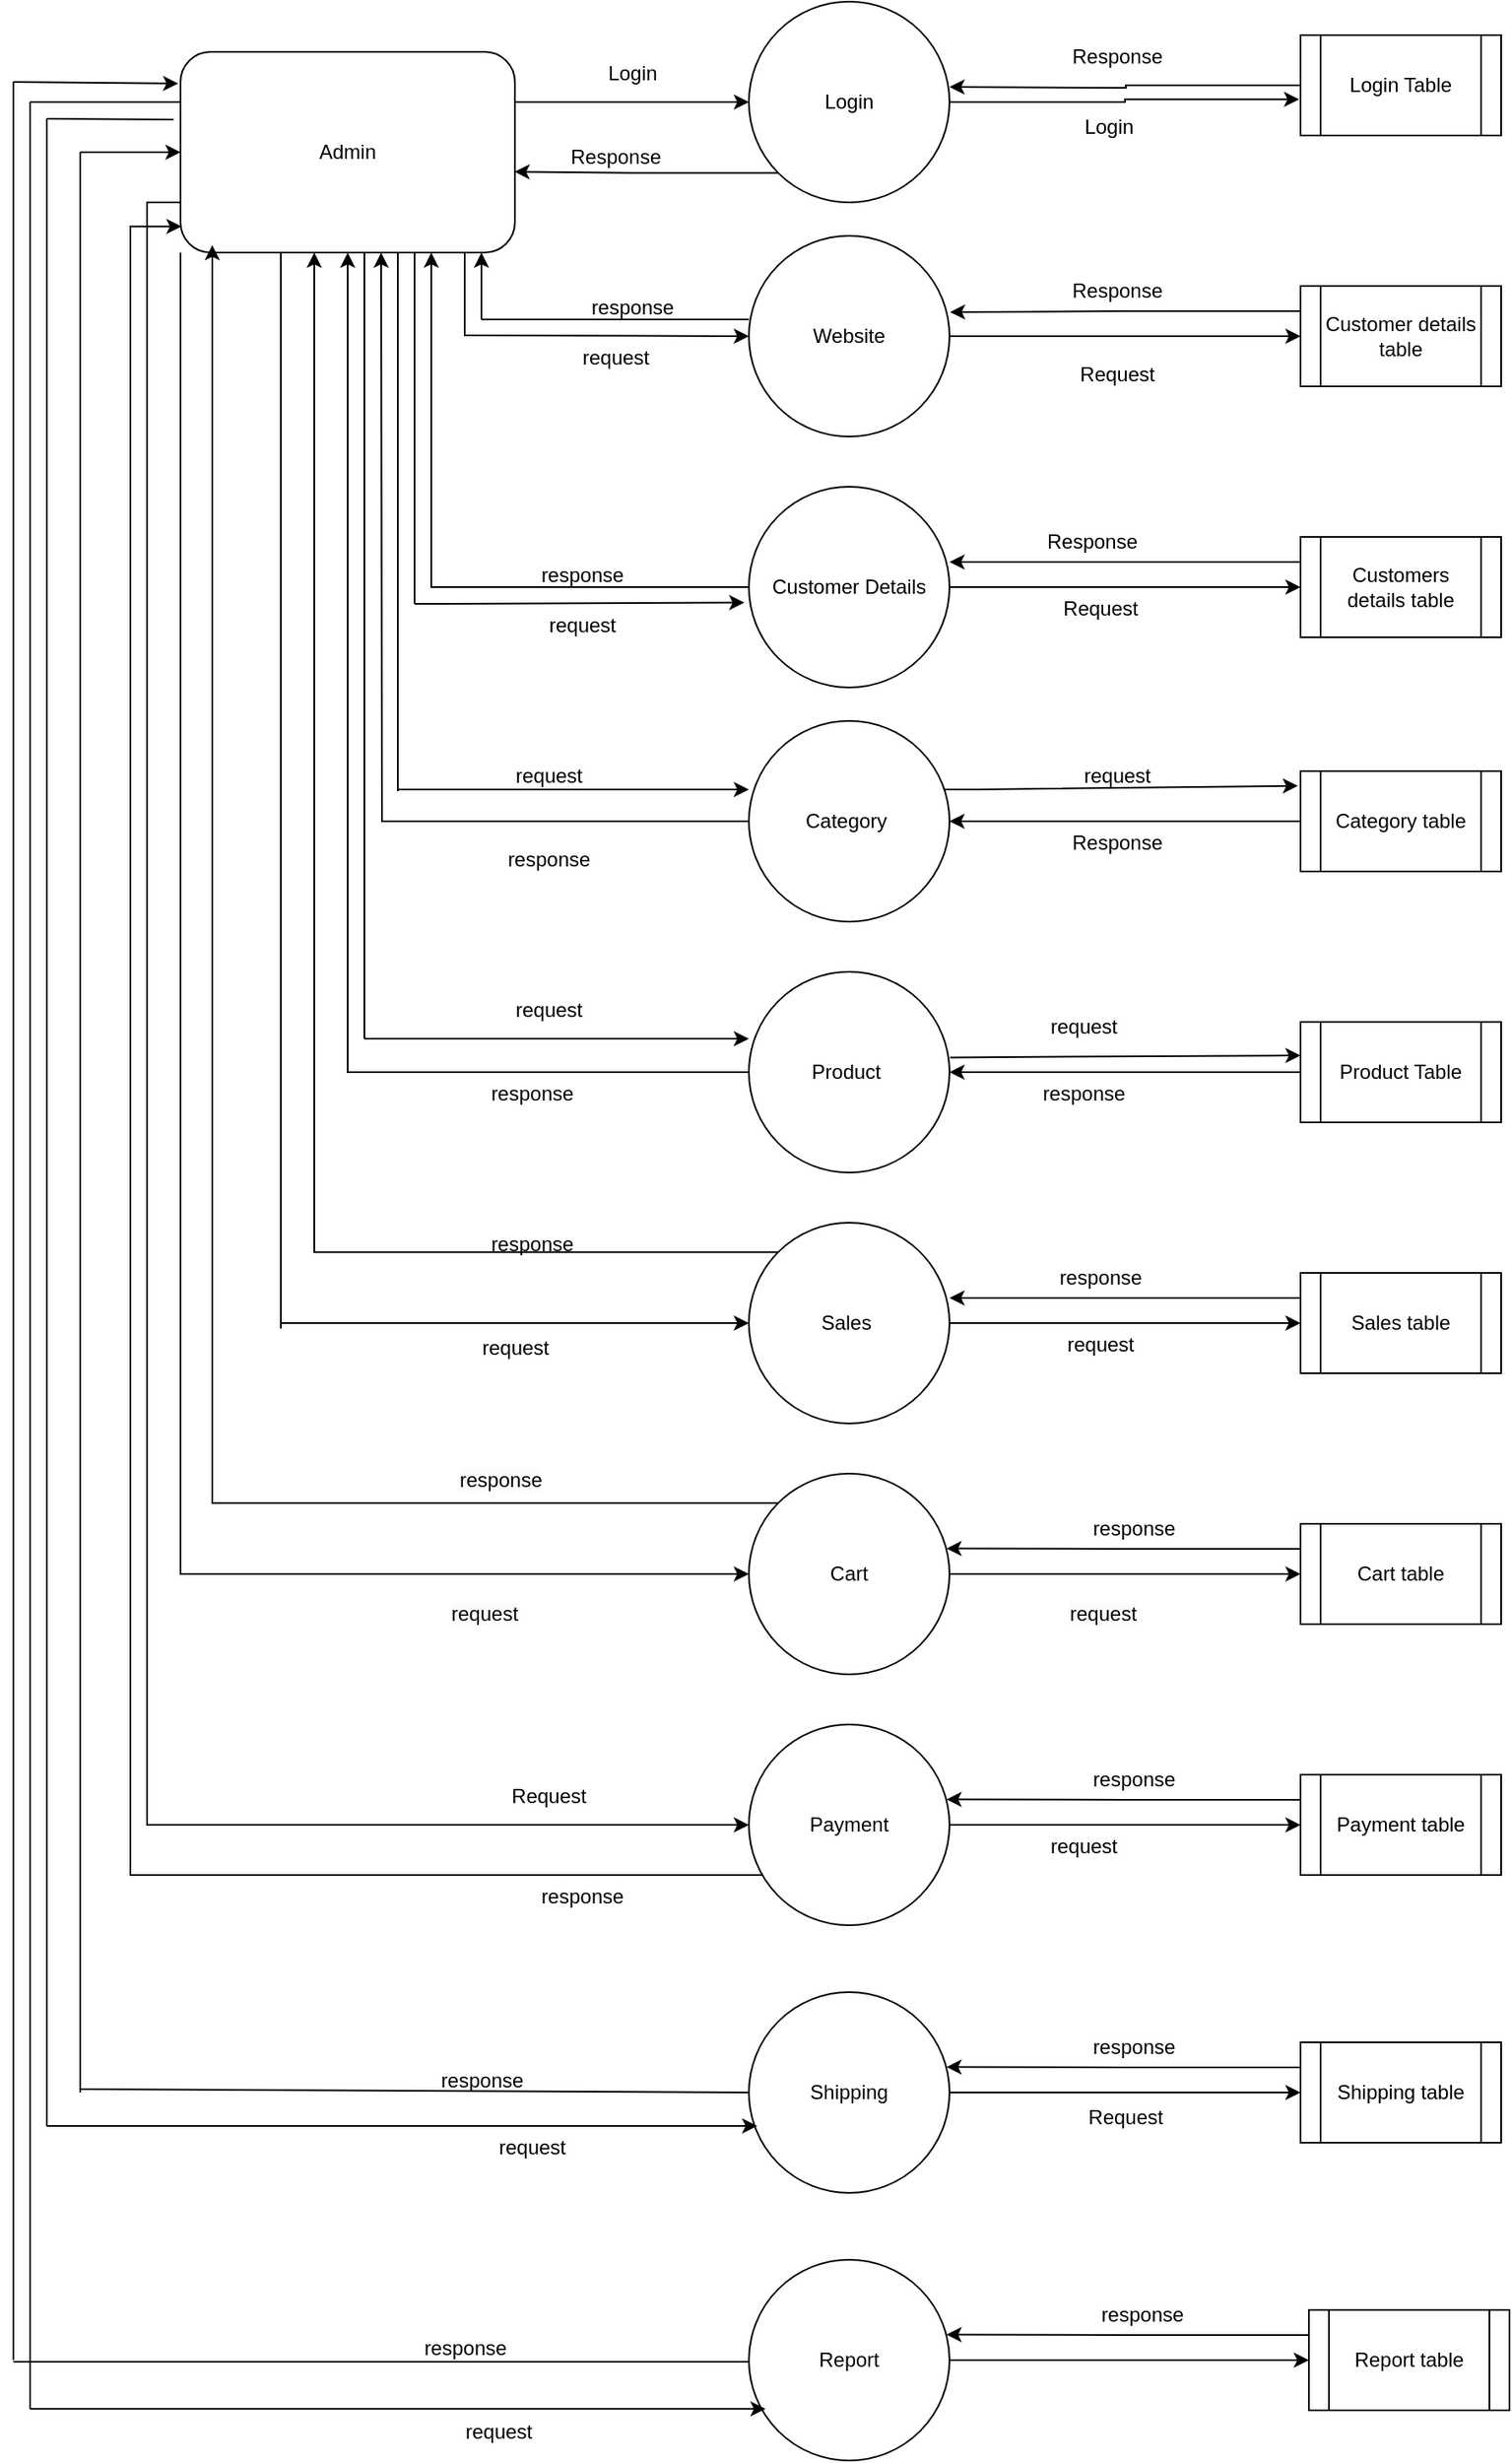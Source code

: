 <mxfile version="21.7.1" type="google" pages="2">
  <diagram id="INGwAgPv7LviMPxEoCJy" name="Flipkart System 1.1">
    <mxGraphModel grid="1" page="1" gridSize="10" guides="1" tooltips="1" connect="1" arrows="1" fold="1" pageScale="1" pageWidth="827" pageHeight="1169" math="0" shadow="0">
      <root>
        <mxCell id="0" />
        <mxCell id="1" parent="0" />
        <mxCell id="_2FxSugfIFVMx0r0vMqZ-1" style="edgeStyle=orthogonalEdgeStyle;rounded=0;orthogonalLoop=1;jettySize=auto;html=1;exitX=0;exitY=1;exitDx=0;exitDy=0;entryX=0;entryY=0.5;entryDx=0;entryDy=0;" edge="1" parent="1" source="_2FxSugfIFVMx0r0vMqZ-2" target="_2FxSugfIFVMx0r0vMqZ-47">
          <mxGeometry relative="1" as="geometry" />
        </mxCell>
        <mxCell id="KHdnFkiGKCLkn3jwSrfA-19" style="edgeStyle=orthogonalEdgeStyle;rounded=0;orthogonalLoop=1;jettySize=auto;html=1;exitX=0;exitY=0.75;exitDx=0;exitDy=0;entryX=0;entryY=0.5;entryDx=0;entryDy=0;" edge="1" parent="1" source="_2FxSugfIFVMx0r0vMqZ-2" target="KHdnFkiGKCLkn3jwSrfA-4">
          <mxGeometry relative="1" as="geometry" />
        </mxCell>
        <mxCell id="_2FxSugfIFVMx0r0vMqZ-2" value="Admin" style="rounded=1;whiteSpace=wrap;html=1;" vertex="1" parent="1">
          <mxGeometry y="80" width="200" height="120" as="geometry" />
        </mxCell>
        <mxCell id="_2FxSugfIFVMx0r0vMqZ-3" style="edgeStyle=orthogonalEdgeStyle;rounded=0;orthogonalLoop=1;jettySize=auto;html=1;entryX=-0.007;entryY=0.64;entryDx=0;entryDy=0;entryPerimeter=0;" edge="1" parent="1" source="_2FxSugfIFVMx0r0vMqZ-4" target="_2FxSugfIFVMx0r0vMqZ-19">
          <mxGeometry relative="1" as="geometry" />
        </mxCell>
        <mxCell id="M1q0kJ5KHMbm2HnC8trK-1" style="edgeStyle=orthogonalEdgeStyle;rounded=0;orthogonalLoop=1;jettySize=auto;html=1;exitX=0;exitY=1;exitDx=0;exitDy=0;entryX=0.999;entryY=0.597;entryDx=0;entryDy=0;entryPerimeter=0;" edge="1" parent="1" source="_2FxSugfIFVMx0r0vMqZ-4" target="_2FxSugfIFVMx0r0vMqZ-2">
          <mxGeometry relative="1" as="geometry" />
        </mxCell>
        <mxCell id="_2FxSugfIFVMx0r0vMqZ-4" value="Login" style="ellipse;whiteSpace=wrap;html=1;aspect=fixed;" vertex="1" parent="1">
          <mxGeometry x="340" y="50" width="120" height="120" as="geometry" />
        </mxCell>
        <mxCell id="_2FxSugfIFVMx0r0vMqZ-5" style="edgeStyle=orthogonalEdgeStyle;rounded=0;orthogonalLoop=1;jettySize=auto;html=1;entryX=0;entryY=0.5;entryDx=0;entryDy=0;" edge="1" parent="1" source="_2FxSugfIFVMx0r0vMqZ-6" target="_2FxSugfIFVMx0r0vMqZ-21">
          <mxGeometry relative="1" as="geometry" />
        </mxCell>
        <mxCell id="_2FxSugfIFVMx0r0vMqZ-6" value="Website" style="ellipse;whiteSpace=wrap;html=1;aspect=fixed;" vertex="1" parent="1">
          <mxGeometry x="340" y="190" width="120" height="120" as="geometry" />
        </mxCell>
        <mxCell id="_2FxSugfIFVMx0r0vMqZ-7" style="edgeStyle=orthogonalEdgeStyle;rounded=0;orthogonalLoop=1;jettySize=auto;html=1;entryX=0.75;entryY=1;entryDx=0;entryDy=0;" edge="1" parent="1" source="_2FxSugfIFVMx0r0vMqZ-9" target="_2FxSugfIFVMx0r0vMqZ-2">
          <mxGeometry relative="1" as="geometry" />
        </mxCell>
        <mxCell id="_2FxSugfIFVMx0r0vMqZ-8" style="edgeStyle=orthogonalEdgeStyle;rounded=0;orthogonalLoop=1;jettySize=auto;html=1;entryX=0;entryY=0.5;entryDx=0;entryDy=0;" edge="1" parent="1" source="_2FxSugfIFVMx0r0vMqZ-9" target="_2FxSugfIFVMx0r0vMqZ-23">
          <mxGeometry relative="1" as="geometry" />
        </mxCell>
        <mxCell id="_2FxSugfIFVMx0r0vMqZ-9" value="Customer Details" style="ellipse;whiteSpace=wrap;html=1;aspect=fixed;" vertex="1" parent="1">
          <mxGeometry x="340" y="340" width="120" height="120" as="geometry" />
        </mxCell>
        <mxCell id="_2FxSugfIFVMx0r0vMqZ-10" style="edgeStyle=orthogonalEdgeStyle;rounded=0;orthogonalLoop=1;jettySize=auto;html=1;" edge="1" parent="1" source="_2FxSugfIFVMx0r0vMqZ-11">
          <mxGeometry relative="1" as="geometry">
            <mxPoint x="120" y="200" as="targetPoint" />
          </mxGeometry>
        </mxCell>
        <mxCell id="_2FxSugfIFVMx0r0vMqZ-11" value="Category&amp;nbsp;" style="ellipse;whiteSpace=wrap;html=1;aspect=fixed;" vertex="1" parent="1">
          <mxGeometry x="340" y="480" width="120" height="120" as="geometry" />
        </mxCell>
        <mxCell id="_2FxSugfIFVMx0r0vMqZ-12" style="edgeStyle=orthogonalEdgeStyle;rounded=0;orthogonalLoop=1;jettySize=auto;html=1;entryX=0.5;entryY=1;entryDx=0;entryDy=0;" edge="1" parent="1" source="_2FxSugfIFVMx0r0vMqZ-13" target="_2FxSugfIFVMx0r0vMqZ-2">
          <mxGeometry relative="1" as="geometry" />
        </mxCell>
        <mxCell id="_2FxSugfIFVMx0r0vMqZ-13" value="Product&amp;nbsp;" style="ellipse;whiteSpace=wrap;html=1;aspect=fixed;" vertex="1" parent="1">
          <mxGeometry x="340" y="630" width="120" height="120" as="geometry" />
        </mxCell>
        <mxCell id="_2FxSugfIFVMx0r0vMqZ-14" style="edgeStyle=orthogonalEdgeStyle;rounded=0;orthogonalLoop=1;jettySize=auto;html=1;entryX=0;entryY=0.5;entryDx=0;entryDy=0;" edge="1" parent="1" source="_2FxSugfIFVMx0r0vMqZ-16" target="_2FxSugfIFVMx0r0vMqZ-28">
          <mxGeometry relative="1" as="geometry" />
        </mxCell>
        <mxCell id="_2FxSugfIFVMx0r0vMqZ-15" style="edgeStyle=orthogonalEdgeStyle;rounded=0;orthogonalLoop=1;jettySize=auto;html=1;exitX=0;exitY=0;exitDx=0;exitDy=0;entryX=0.4;entryY=1;entryDx=0;entryDy=0;entryPerimeter=0;" edge="1" parent="1" source="_2FxSugfIFVMx0r0vMqZ-16" target="_2FxSugfIFVMx0r0vMqZ-2">
          <mxGeometry relative="1" as="geometry">
            <Array as="points">
              <mxPoint x="80" y="798" />
            </Array>
          </mxGeometry>
        </mxCell>
        <mxCell id="_2FxSugfIFVMx0r0vMqZ-16" value="Sales&amp;nbsp;" style="ellipse;whiteSpace=wrap;html=1;aspect=fixed;" vertex="1" parent="1">
          <mxGeometry x="340" y="780" width="120" height="120" as="geometry" />
        </mxCell>
        <mxCell id="_2FxSugfIFVMx0r0vMqZ-17" value="" style="endArrow=classic;html=1;rounded=0;entryX=0;entryY=0.5;entryDx=0;entryDy=0;" edge="1" parent="1" target="_2FxSugfIFVMx0r0vMqZ-4">
          <mxGeometry width="50" height="50" relative="1" as="geometry">
            <mxPoint x="200" y="110" as="sourcePoint" />
            <mxPoint x="250" y="60" as="targetPoint" />
          </mxGeometry>
        </mxCell>
        <mxCell id="_2FxSugfIFVMx0r0vMqZ-18" style="edgeStyle=orthogonalEdgeStyle;rounded=0;orthogonalLoop=1;jettySize=auto;html=1;" edge="1" parent="1" source="_2FxSugfIFVMx0r0vMqZ-19">
          <mxGeometry relative="1" as="geometry">
            <mxPoint x="460" y="101" as="targetPoint" />
          </mxGeometry>
        </mxCell>
        <mxCell id="_2FxSugfIFVMx0r0vMqZ-19" value="Login Table" style="shape=process;whiteSpace=wrap;html=1;backgroundOutline=1;" vertex="1" parent="1">
          <mxGeometry x="670" y="70" width="120" height="60" as="geometry" />
        </mxCell>
        <mxCell id="_2FxSugfIFVMx0r0vMqZ-20" style="edgeStyle=orthogonalEdgeStyle;rounded=0;orthogonalLoop=1;jettySize=auto;html=1;exitX=0;exitY=0.25;exitDx=0;exitDy=0;entryX=1.003;entryY=0.38;entryDx=0;entryDy=0;entryPerimeter=0;" edge="1" parent="1" source="_2FxSugfIFVMx0r0vMqZ-21" target="_2FxSugfIFVMx0r0vMqZ-6">
          <mxGeometry relative="1" as="geometry" />
        </mxCell>
        <mxCell id="_2FxSugfIFVMx0r0vMqZ-21" value="Customer details table" style="shape=process;whiteSpace=wrap;html=1;backgroundOutline=1;" vertex="1" parent="1">
          <mxGeometry x="670" y="220" width="120" height="60" as="geometry" />
        </mxCell>
        <mxCell id="_2FxSugfIFVMx0r0vMqZ-22" style="edgeStyle=orthogonalEdgeStyle;rounded=0;orthogonalLoop=1;jettySize=auto;html=1;exitX=0;exitY=0.25;exitDx=0;exitDy=0;entryX=1;entryY=0.375;entryDx=0;entryDy=0;entryPerimeter=0;" edge="1" parent="1" source="_2FxSugfIFVMx0r0vMqZ-23" target="_2FxSugfIFVMx0r0vMqZ-9">
          <mxGeometry relative="1" as="geometry" />
        </mxCell>
        <mxCell id="_2FxSugfIFVMx0r0vMqZ-23" value="Customers details table" style="shape=process;whiteSpace=wrap;html=1;backgroundOutline=1;" vertex="1" parent="1">
          <mxGeometry x="670" y="370" width="120" height="60" as="geometry" />
        </mxCell>
        <mxCell id="_2FxSugfIFVMx0r0vMqZ-24" style="edgeStyle=orthogonalEdgeStyle;rounded=0;orthogonalLoop=1;jettySize=auto;html=1;" edge="1" parent="1" source="_2FxSugfIFVMx0r0vMqZ-25" target="_2FxSugfIFVMx0r0vMqZ-11">
          <mxGeometry relative="1" as="geometry" />
        </mxCell>
        <mxCell id="_2FxSugfIFVMx0r0vMqZ-25" value="Category table" style="shape=process;whiteSpace=wrap;html=1;backgroundOutline=1;" vertex="1" parent="1">
          <mxGeometry x="670" y="510" width="120" height="60" as="geometry" />
        </mxCell>
        <mxCell id="_2FxSugfIFVMx0r0vMqZ-26" style="edgeStyle=orthogonalEdgeStyle;rounded=0;orthogonalLoop=1;jettySize=auto;html=1;entryX=1;entryY=0.5;entryDx=0;entryDy=0;" edge="1" parent="1" source="_2FxSugfIFVMx0r0vMqZ-27" target="_2FxSugfIFVMx0r0vMqZ-13">
          <mxGeometry relative="1" as="geometry" />
        </mxCell>
        <mxCell id="_2FxSugfIFVMx0r0vMqZ-27" value="Product Table" style="shape=process;whiteSpace=wrap;html=1;backgroundOutline=1;" vertex="1" parent="1">
          <mxGeometry x="670" y="660" width="120" height="60" as="geometry" />
        </mxCell>
        <mxCell id="_2FxSugfIFVMx0r0vMqZ-28" value="Sales table" style="shape=process;whiteSpace=wrap;html=1;backgroundOutline=1;" vertex="1" parent="1">
          <mxGeometry x="670" y="810" width="120" height="60" as="geometry" />
        </mxCell>
        <mxCell id="_2FxSugfIFVMx0r0vMqZ-29" value="Login" style="text;html=1;align=center;verticalAlign=middle;resizable=0;points=[];autosize=1;strokeColor=none;fillColor=none;" vertex="1" parent="1">
          <mxGeometry x="530" y="110" width="50" height="30" as="geometry" />
        </mxCell>
        <mxCell id="_2FxSugfIFVMx0r0vMqZ-30" value="Response" style="text;html=1;align=center;verticalAlign=middle;resizable=0;points=[];autosize=1;strokeColor=none;fillColor=none;" vertex="1" parent="1">
          <mxGeometry x="520" y="68" width="80" height="30" as="geometry" />
        </mxCell>
        <mxCell id="_2FxSugfIFVMx0r0vMqZ-31" value="Login" style="text;html=1;align=center;verticalAlign=middle;resizable=0;points=[];autosize=1;strokeColor=none;fillColor=none;" vertex="1" parent="1">
          <mxGeometry x="245" y="78" width="50" height="30" as="geometry" />
        </mxCell>
        <mxCell id="_2FxSugfIFVMx0r0vMqZ-32" value="" style="endArrow=none;html=1;rounded=0;" edge="1" parent="1">
          <mxGeometry width="50" height="50" relative="1" as="geometry">
            <mxPoint x="340" y="240" as="sourcePoint" />
            <mxPoint x="180" y="240" as="targetPoint" />
          </mxGeometry>
        </mxCell>
        <mxCell id="_2FxSugfIFVMx0r0vMqZ-33" value="" style="endArrow=classic;html=1;rounded=0;" edge="1" parent="1">
          <mxGeometry width="50" height="50" relative="1" as="geometry">
            <mxPoint x="180" y="240" as="sourcePoint" />
            <mxPoint x="180" y="200" as="targetPoint" />
          </mxGeometry>
        </mxCell>
        <mxCell id="_2FxSugfIFVMx0r0vMqZ-34" value="" style="endArrow=none;html=1;rounded=0;" edge="1" parent="1">
          <mxGeometry width="50" height="50" relative="1" as="geometry">
            <mxPoint x="170" y="250" as="sourcePoint" />
            <mxPoint x="170" y="200" as="targetPoint" />
          </mxGeometry>
        </mxCell>
        <mxCell id="_2FxSugfIFVMx0r0vMqZ-35" value="" style="endArrow=classic;html=1;rounded=0;entryX=0;entryY=0.5;entryDx=0;entryDy=0;" edge="1" parent="1" target="_2FxSugfIFVMx0r0vMqZ-6">
          <mxGeometry width="50" height="50" relative="1" as="geometry">
            <mxPoint x="170" y="249.5" as="sourcePoint" />
            <mxPoint x="320" y="249.5" as="targetPoint" />
          </mxGeometry>
        </mxCell>
        <mxCell id="_2FxSugfIFVMx0r0vMqZ-36" value="" style="endArrow=none;html=1;rounded=0;" edge="1" parent="1">
          <mxGeometry width="50" height="50" relative="1" as="geometry">
            <mxPoint x="140" y="410" as="sourcePoint" />
            <mxPoint x="140" y="200" as="targetPoint" />
          </mxGeometry>
        </mxCell>
        <mxCell id="_2FxSugfIFVMx0r0vMqZ-37" value="" style="endArrow=classic;html=1;rounded=0;entryX=-0.023;entryY=0.577;entryDx=0;entryDy=0;entryPerimeter=0;" edge="1" parent="1" target="_2FxSugfIFVMx0r0vMqZ-9">
          <mxGeometry width="50" height="50" relative="1" as="geometry">
            <mxPoint x="140" y="410" as="sourcePoint" />
            <mxPoint x="190" y="360" as="targetPoint" />
            <Array as="points">
              <mxPoint x="160" y="410" />
            </Array>
          </mxGeometry>
        </mxCell>
        <mxCell id="_2FxSugfIFVMx0r0vMqZ-38" value="Response" style="text;html=1;align=center;verticalAlign=middle;resizable=0;points=[];autosize=1;strokeColor=none;fillColor=none;" vertex="1" parent="1">
          <mxGeometry x="505" y="358" width="80" height="30" as="geometry" />
        </mxCell>
        <mxCell id="_2FxSugfIFVMx0r0vMqZ-39" value="Response" style="text;html=1;align=center;verticalAlign=middle;resizable=0;points=[];autosize=1;strokeColor=none;fillColor=none;" vertex="1" parent="1">
          <mxGeometry x="520" y="208" width="80" height="30" as="geometry" />
        </mxCell>
        <mxCell id="_2FxSugfIFVMx0r0vMqZ-40" value="Request" style="text;html=1;align=center;verticalAlign=middle;resizable=0;points=[];autosize=1;strokeColor=none;fillColor=none;" vertex="1" parent="1">
          <mxGeometry x="525" y="258" width="70" height="30" as="geometry" />
        </mxCell>
        <mxCell id="_2FxSugfIFVMx0r0vMqZ-41" value="Request" style="text;html=1;align=center;verticalAlign=middle;resizable=0;points=[];autosize=1;strokeColor=none;fillColor=none;" vertex="1" parent="1">
          <mxGeometry x="515" y="398" width="70" height="30" as="geometry" />
        </mxCell>
        <mxCell id="_2FxSugfIFVMx0r0vMqZ-42" value="" style="endArrow=classic;html=1;rounded=0;" edge="1" parent="1">
          <mxGeometry width="50" height="50" relative="1" as="geometry">
            <mxPoint x="670" y="825" as="sourcePoint" />
            <mxPoint x="460" y="825" as="targetPoint" />
          </mxGeometry>
        </mxCell>
        <mxCell id="_2FxSugfIFVMx0r0vMqZ-43" value="" style="endArrow=none;html=1;rounded=0;" edge="1" parent="1">
          <mxGeometry width="50" height="50" relative="1" as="geometry">
            <mxPoint x="60" y="843.2" as="sourcePoint" />
            <mxPoint x="60" y="200" as="targetPoint" />
          </mxGeometry>
        </mxCell>
        <mxCell id="_2FxSugfIFVMx0r0vMqZ-44" value="" style="endArrow=classic;html=1;rounded=0;entryX=0;entryY=0.5;entryDx=0;entryDy=0;" edge="1" parent="1" target="_2FxSugfIFVMx0r0vMqZ-16">
          <mxGeometry width="50" height="50" relative="1" as="geometry">
            <mxPoint x="60" y="840" as="sourcePoint" />
            <mxPoint x="110" y="790" as="targetPoint" />
          </mxGeometry>
        </mxCell>
        <mxCell id="_2FxSugfIFVMx0r0vMqZ-45" style="edgeStyle=orthogonalEdgeStyle;rounded=0;orthogonalLoop=1;jettySize=auto;html=1;entryX=0;entryY=0.5;entryDx=0;entryDy=0;" edge="1" parent="1" source="_2FxSugfIFVMx0r0vMqZ-47" target="_2FxSugfIFVMx0r0vMqZ-49">
          <mxGeometry relative="1" as="geometry" />
        </mxCell>
        <mxCell id="_2FxSugfIFVMx0r0vMqZ-46" style="edgeStyle=orthogonalEdgeStyle;rounded=0;orthogonalLoop=1;jettySize=auto;html=1;exitX=0;exitY=0;exitDx=0;exitDy=0;entryX=0.095;entryY=0.963;entryDx=0;entryDy=0;entryPerimeter=0;" edge="1" parent="1" source="_2FxSugfIFVMx0r0vMqZ-47" target="_2FxSugfIFVMx0r0vMqZ-2">
          <mxGeometry relative="1" as="geometry" />
        </mxCell>
        <mxCell id="_2FxSugfIFVMx0r0vMqZ-47" value="Cart" style="ellipse;whiteSpace=wrap;html=1;aspect=fixed;" vertex="1" parent="1">
          <mxGeometry x="340" y="930" width="120" height="120" as="geometry" />
        </mxCell>
        <mxCell id="_2FxSugfIFVMx0r0vMqZ-48" style="edgeStyle=orthogonalEdgeStyle;rounded=0;orthogonalLoop=1;jettySize=auto;html=1;exitX=0;exitY=0.25;exitDx=0;exitDy=0;entryX=0.985;entryY=0.373;entryDx=0;entryDy=0;entryPerimeter=0;" edge="1" parent="1" source="_2FxSugfIFVMx0r0vMqZ-49" target="_2FxSugfIFVMx0r0vMqZ-47">
          <mxGeometry relative="1" as="geometry" />
        </mxCell>
        <mxCell id="_2FxSugfIFVMx0r0vMqZ-49" value="Cart table" style="shape=process;whiteSpace=wrap;html=1;backgroundOutline=1;" vertex="1" parent="1">
          <mxGeometry x="670" y="960" width="120" height="60" as="geometry" />
        </mxCell>
        <mxCell id="_2FxSugfIFVMx0r0vMqZ-50" value="" style="endArrow=classic;html=1;rounded=0;entryX=-0.013;entryY=0.147;entryDx=0;entryDy=0;entryPerimeter=0;" edge="1" parent="1" target="_2FxSugfIFVMx0r0vMqZ-25">
          <mxGeometry width="50" height="50" relative="1" as="geometry">
            <mxPoint x="456.5" y="521" as="sourcePoint" />
            <mxPoint x="653.5" y="520" as="targetPoint" />
            <Array as="points">
              <mxPoint x="476.5" y="521" />
            </Array>
          </mxGeometry>
        </mxCell>
        <mxCell id="_2FxSugfIFVMx0r0vMqZ-51" value="" style="endArrow=classic;html=1;rounded=0;entryX=-0.023;entryY=0.577;entryDx=0;entryDy=0;entryPerimeter=0;exitX=1.003;exitY=0.427;exitDx=0;exitDy=0;exitPerimeter=0;" edge="1" parent="1" source="_2FxSugfIFVMx0r0vMqZ-13">
          <mxGeometry width="50" height="50" relative="1" as="geometry">
            <mxPoint x="473" y="681" as="sourcePoint" />
            <mxPoint x="670" y="680" as="targetPoint" />
            <Array as="points">
              <mxPoint x="493" y="681" />
            </Array>
          </mxGeometry>
        </mxCell>
        <mxCell id="_2FxSugfIFVMx0r0vMqZ-52" value="" style="endArrow=classic;html=1;rounded=0;" edge="1" parent="1">
          <mxGeometry width="50" height="50" relative="1" as="geometry">
            <mxPoint x="130" y="521" as="sourcePoint" />
            <mxPoint x="340" y="521" as="targetPoint" />
          </mxGeometry>
        </mxCell>
        <mxCell id="_2FxSugfIFVMx0r0vMqZ-53" value="" style="endArrow=none;html=1;rounded=0;" edge="1" parent="1">
          <mxGeometry width="50" height="50" relative="1" as="geometry">
            <mxPoint x="130" y="522" as="sourcePoint" />
            <mxPoint x="130" y="200" as="targetPoint" />
            <Array as="points">
              <mxPoint x="130" y="352" />
            </Array>
          </mxGeometry>
        </mxCell>
        <mxCell id="_2FxSugfIFVMx0r0vMqZ-54" value="" style="endArrow=none;html=1;rounded=0;" edge="1" parent="1">
          <mxGeometry width="50" height="50" relative="1" as="geometry">
            <mxPoint x="110" y="670" as="sourcePoint" />
            <mxPoint x="110" y="200" as="targetPoint" />
            <Array as="points">
              <mxPoint x="110" y="352" />
            </Array>
          </mxGeometry>
        </mxCell>
        <mxCell id="_2FxSugfIFVMx0r0vMqZ-55" value="" style="endArrow=classic;html=1;rounded=0;" edge="1" parent="1">
          <mxGeometry width="50" height="50" relative="1" as="geometry">
            <mxPoint x="110" y="670" as="sourcePoint" />
            <mxPoint x="340" y="670" as="targetPoint" />
          </mxGeometry>
        </mxCell>
        <mxCell id="_2FxSugfIFVMx0r0vMqZ-56" value="request" style="text;html=1;align=center;verticalAlign=middle;resizable=0;points=[];autosize=1;strokeColor=none;fillColor=none;" vertex="1" parent="1">
          <mxGeometry x="530" y="498" width="60" height="30" as="geometry" />
        </mxCell>
        <mxCell id="_2FxSugfIFVMx0r0vMqZ-57" value="Response" style="text;html=1;align=center;verticalAlign=middle;resizable=0;points=[];autosize=1;strokeColor=none;fillColor=none;" vertex="1" parent="1">
          <mxGeometry x="520" y="538" width="80" height="30" as="geometry" />
        </mxCell>
        <mxCell id="_2FxSugfIFVMx0r0vMqZ-58" value="response" style="text;html=1;align=center;verticalAlign=middle;resizable=0;points=[];autosize=1;strokeColor=none;fillColor=none;" vertex="1" parent="1">
          <mxGeometry x="235" y="218" width="70" height="30" as="geometry" />
        </mxCell>
        <mxCell id="_2FxSugfIFVMx0r0vMqZ-59" value="request" style="text;html=1;align=center;verticalAlign=middle;resizable=0;points=[];autosize=1;strokeColor=none;fillColor=none;" vertex="1" parent="1">
          <mxGeometry x="230" y="248" width="60" height="30" as="geometry" />
        </mxCell>
        <mxCell id="_2FxSugfIFVMx0r0vMqZ-60" value="response" style="text;html=1;align=center;verticalAlign=middle;resizable=0;points=[];autosize=1;strokeColor=none;fillColor=none;" vertex="1" parent="1">
          <mxGeometry x="205" y="378" width="70" height="30" as="geometry" />
        </mxCell>
        <mxCell id="_2FxSugfIFVMx0r0vMqZ-61" value="request" style="text;html=1;align=center;verticalAlign=middle;resizable=0;points=[];autosize=1;strokeColor=none;fillColor=none;" vertex="1" parent="1">
          <mxGeometry x="210" y="408" width="60" height="30" as="geometry" />
        </mxCell>
        <mxCell id="_2FxSugfIFVMx0r0vMqZ-62" value="request" style="text;html=1;align=center;verticalAlign=middle;resizable=0;points=[];autosize=1;strokeColor=none;fillColor=none;" vertex="1" parent="1">
          <mxGeometry x="190" y="498" width="60" height="30" as="geometry" />
        </mxCell>
        <mxCell id="_2FxSugfIFVMx0r0vMqZ-63" value="response" style="text;html=1;align=center;verticalAlign=middle;resizable=0;points=[];autosize=1;strokeColor=none;fillColor=none;" vertex="1" parent="1">
          <mxGeometry x="185" y="548" width="70" height="30" as="geometry" />
        </mxCell>
        <mxCell id="_2FxSugfIFVMx0r0vMqZ-64" value="request" style="text;html=1;align=center;verticalAlign=middle;resizable=0;points=[];autosize=1;strokeColor=none;fillColor=none;" vertex="1" parent="1">
          <mxGeometry x="190" y="638" width="60" height="30" as="geometry" />
        </mxCell>
        <mxCell id="_2FxSugfIFVMx0r0vMqZ-65" value="response" style="text;html=1;align=center;verticalAlign=middle;resizable=0;points=[];autosize=1;strokeColor=none;fillColor=none;" vertex="1" parent="1">
          <mxGeometry x="175" y="688" width="70" height="30" as="geometry" />
        </mxCell>
        <mxCell id="_2FxSugfIFVMx0r0vMqZ-66" value="request" style="text;html=1;align=center;verticalAlign=middle;resizable=0;points=[];autosize=1;strokeColor=none;fillColor=none;" vertex="1" parent="1">
          <mxGeometry x="510" y="648" width="60" height="30" as="geometry" />
        </mxCell>
        <mxCell id="_2FxSugfIFVMx0r0vMqZ-67" value="response" style="text;html=1;align=center;verticalAlign=middle;resizable=0;points=[];autosize=1;strokeColor=none;fillColor=none;" vertex="1" parent="1">
          <mxGeometry x="505" y="688" width="70" height="30" as="geometry" />
        </mxCell>
        <mxCell id="_2FxSugfIFVMx0r0vMqZ-68" value="response" style="text;html=1;align=center;verticalAlign=middle;resizable=0;points=[];autosize=1;strokeColor=none;fillColor=none;" vertex="1" parent="1">
          <mxGeometry x="175" y="778" width="70" height="30" as="geometry" />
        </mxCell>
        <mxCell id="_2FxSugfIFVMx0r0vMqZ-69" value="request" style="text;html=1;align=center;verticalAlign=middle;resizable=0;points=[];autosize=1;strokeColor=none;fillColor=none;" vertex="1" parent="1">
          <mxGeometry x="170" y="840" width="60" height="30" as="geometry" />
        </mxCell>
        <mxCell id="_2FxSugfIFVMx0r0vMqZ-70" value="response" style="text;html=1;align=center;verticalAlign=middle;resizable=0;points=[];autosize=1;strokeColor=none;fillColor=none;" vertex="1" parent="1">
          <mxGeometry x="515" y="798" width="70" height="30" as="geometry" />
        </mxCell>
        <mxCell id="_2FxSugfIFVMx0r0vMqZ-71" value="request" style="text;html=1;align=center;verticalAlign=middle;resizable=0;points=[];autosize=1;strokeColor=none;fillColor=none;" vertex="1" parent="1">
          <mxGeometry x="520" y="838" width="60" height="30" as="geometry" />
        </mxCell>
        <mxCell id="_2FxSugfIFVMx0r0vMqZ-72" value="&lt;span style=&quot;color: rgb(0, 0, 0); font-family: Helvetica; font-size: 12px; font-style: normal; font-variant-ligatures: normal; font-variant-caps: normal; font-weight: 400; letter-spacing: normal; orphans: 2; text-align: center; text-indent: 0px; text-transform: none; widows: 2; word-spacing: 0px; -webkit-text-stroke-width: 0px; background-color: rgb(251, 251, 251); text-decoration-thickness: initial; text-decoration-style: initial; text-decoration-color: initial; float: none; display: inline !important;&quot;&gt;request&lt;/span&gt;" style="text;whiteSpace=wrap;html=1;" vertex="1" parent="1">
          <mxGeometry x="160" y="1000" width="70" height="40" as="geometry" />
        </mxCell>
        <mxCell id="_2FxSugfIFVMx0r0vMqZ-73" value="&lt;span style=&quot;color: rgb(0, 0, 0); font-family: Helvetica; font-size: 12px; font-style: normal; font-variant-ligatures: normal; font-variant-caps: normal; font-weight: 400; letter-spacing: normal; orphans: 2; text-align: center; text-indent: 0px; text-transform: none; widows: 2; word-spacing: 0px; -webkit-text-stroke-width: 0px; background-color: rgb(251, 251, 251); text-decoration-thickness: initial; text-decoration-style: initial; text-decoration-color: initial; float: none; display: inline !important;&quot;&gt;request&lt;/span&gt;" style="text;whiteSpace=wrap;html=1;" vertex="1" parent="1">
          <mxGeometry x="530" y="1000" width="70" height="40" as="geometry" />
        </mxCell>
        <mxCell id="_2FxSugfIFVMx0r0vMqZ-74" value="response" style="text;html=1;align=center;verticalAlign=middle;resizable=0;points=[];autosize=1;strokeColor=none;fillColor=none;" vertex="1" parent="1">
          <mxGeometry x="535" y="948" width="70" height="30" as="geometry" />
        </mxCell>
        <mxCell id="_2FxSugfIFVMx0r0vMqZ-75" value="&lt;span style=&quot;color: rgb(0, 0, 0); font-family: Helvetica; font-size: 12px; font-style: normal; font-variant-ligatures: normal; font-variant-caps: normal; font-weight: 400; letter-spacing: normal; orphans: 2; text-align: center; text-indent: 0px; text-transform: none; widows: 2; word-spacing: 0px; -webkit-text-stroke-width: 0px; background-color: rgb(251, 251, 251); text-decoration-thickness: initial; text-decoration-style: initial; text-decoration-color: initial; float: none; display: inline !important;&quot;&gt;response&lt;/span&gt;" style="text;whiteSpace=wrap;html=1;" vertex="1" parent="1">
          <mxGeometry x="165" y="920" width="80" height="40" as="geometry" />
        </mxCell>
        <mxCell id="KHdnFkiGKCLkn3jwSrfA-2" value="Response" style="text;html=1;align=center;verticalAlign=middle;resizable=0;points=[];autosize=1;strokeColor=none;fillColor=none;" vertex="1" parent="1">
          <mxGeometry x="220" y="128" width="80" height="30" as="geometry" />
        </mxCell>
        <mxCell id="KHdnFkiGKCLkn3jwSrfA-3" style="edgeStyle=orthogonalEdgeStyle;rounded=0;orthogonalLoop=1;jettySize=auto;html=1;entryX=0;entryY=0.5;entryDx=0;entryDy=0;" edge="1" parent="1" source="KHdnFkiGKCLkn3jwSrfA-4" target="KHdnFkiGKCLkn3jwSrfA-6">
          <mxGeometry relative="1" as="geometry" />
        </mxCell>
        <mxCell id="KHdnFkiGKCLkn3jwSrfA-18" style="edgeStyle=orthogonalEdgeStyle;rounded=0;orthogonalLoop=1;jettySize=auto;html=1;exitX=0;exitY=0;exitDx=0;exitDy=0;entryX=0.003;entryY=0.87;entryDx=0;entryDy=0;entryPerimeter=0;" edge="1" parent="1" source="KHdnFkiGKCLkn3jwSrfA-4" target="_2FxSugfIFVMx0r0vMqZ-2">
          <mxGeometry relative="1" as="geometry">
            <Array as="points">
              <mxPoint x="358" y="1170" />
              <mxPoint x="-30" y="1170" />
              <mxPoint x="-30" y="184" />
            </Array>
          </mxGeometry>
        </mxCell>
        <mxCell id="KHdnFkiGKCLkn3jwSrfA-4" value="Payment" style="ellipse;whiteSpace=wrap;html=1;aspect=fixed;" vertex="1" parent="1">
          <mxGeometry x="340" y="1080" width="120" height="120" as="geometry" />
        </mxCell>
        <mxCell id="KHdnFkiGKCLkn3jwSrfA-5" style="edgeStyle=orthogonalEdgeStyle;rounded=0;orthogonalLoop=1;jettySize=auto;html=1;exitX=0;exitY=0.25;exitDx=0;exitDy=0;entryX=0.985;entryY=0.373;entryDx=0;entryDy=0;entryPerimeter=0;" edge="1" parent="1" source="KHdnFkiGKCLkn3jwSrfA-6" target="KHdnFkiGKCLkn3jwSrfA-4">
          <mxGeometry relative="1" as="geometry" />
        </mxCell>
        <mxCell id="KHdnFkiGKCLkn3jwSrfA-6" value="Payment table" style="shape=process;whiteSpace=wrap;html=1;backgroundOutline=1;" vertex="1" parent="1">
          <mxGeometry x="670" y="1110" width="120" height="60" as="geometry" />
        </mxCell>
        <mxCell id="KHdnFkiGKCLkn3jwSrfA-7" value="response" style="text;html=1;align=center;verticalAlign=middle;resizable=0;points=[];autosize=1;strokeColor=none;fillColor=none;" vertex="1" parent="1">
          <mxGeometry x="535" y="1098" width="70" height="30" as="geometry" />
        </mxCell>
        <mxCell id="KHdnFkiGKCLkn3jwSrfA-8" style="edgeStyle=orthogonalEdgeStyle;rounded=0;orthogonalLoop=1;jettySize=auto;html=1;entryX=0;entryY=0.5;entryDx=0;entryDy=0;" edge="1" parent="1" source="KHdnFkiGKCLkn3jwSrfA-9" target="KHdnFkiGKCLkn3jwSrfA-11">
          <mxGeometry relative="1" as="geometry" />
        </mxCell>
        <mxCell id="KHdnFkiGKCLkn3jwSrfA-9" value="Shipping" style="ellipse;whiteSpace=wrap;html=1;aspect=fixed;" vertex="1" parent="1">
          <mxGeometry x="340" y="1240" width="120" height="120" as="geometry" />
        </mxCell>
        <mxCell id="KHdnFkiGKCLkn3jwSrfA-10" style="edgeStyle=orthogonalEdgeStyle;rounded=0;orthogonalLoop=1;jettySize=auto;html=1;exitX=0;exitY=0.25;exitDx=0;exitDy=0;entryX=0.985;entryY=0.373;entryDx=0;entryDy=0;entryPerimeter=0;" edge="1" parent="1" source="KHdnFkiGKCLkn3jwSrfA-11" target="KHdnFkiGKCLkn3jwSrfA-9">
          <mxGeometry relative="1" as="geometry" />
        </mxCell>
        <mxCell id="KHdnFkiGKCLkn3jwSrfA-11" value="Shipping table" style="shape=process;whiteSpace=wrap;html=1;backgroundOutline=1;" vertex="1" parent="1">
          <mxGeometry x="670" y="1270" width="120" height="60" as="geometry" />
        </mxCell>
        <mxCell id="KHdnFkiGKCLkn3jwSrfA-12" value="response" style="text;html=1;align=center;verticalAlign=middle;resizable=0;points=[];autosize=1;strokeColor=none;fillColor=none;" vertex="1" parent="1">
          <mxGeometry x="535" y="1258" width="70" height="30" as="geometry" />
        </mxCell>
        <mxCell id="KHdnFkiGKCLkn3jwSrfA-13" style="edgeStyle=orthogonalEdgeStyle;rounded=0;orthogonalLoop=1;jettySize=auto;html=1;entryX=0;entryY=0.5;entryDx=0;entryDy=0;" edge="1" parent="1" source="KHdnFkiGKCLkn3jwSrfA-14" target="KHdnFkiGKCLkn3jwSrfA-16">
          <mxGeometry relative="1" as="geometry" />
        </mxCell>
        <mxCell id="KHdnFkiGKCLkn3jwSrfA-14" value="Report" style="ellipse;whiteSpace=wrap;html=1;aspect=fixed;" vertex="1" parent="1">
          <mxGeometry x="340" y="1400" width="120" height="120" as="geometry" />
        </mxCell>
        <mxCell id="KHdnFkiGKCLkn3jwSrfA-15" style="edgeStyle=orthogonalEdgeStyle;rounded=0;orthogonalLoop=1;jettySize=auto;html=1;exitX=0;exitY=0.25;exitDx=0;exitDy=0;entryX=0.985;entryY=0.373;entryDx=0;entryDy=0;entryPerimeter=0;" edge="1" parent="1" source="KHdnFkiGKCLkn3jwSrfA-16" target="KHdnFkiGKCLkn3jwSrfA-14">
          <mxGeometry relative="1" as="geometry" />
        </mxCell>
        <mxCell id="KHdnFkiGKCLkn3jwSrfA-16" value="Report table" style="shape=process;whiteSpace=wrap;html=1;backgroundOutline=1;" vertex="1" parent="1">
          <mxGeometry x="675" y="1430" width="120" height="60" as="geometry" />
        </mxCell>
        <mxCell id="KHdnFkiGKCLkn3jwSrfA-17" value="response" style="text;html=1;align=center;verticalAlign=middle;resizable=0;points=[];autosize=1;strokeColor=none;fillColor=none;" vertex="1" parent="1">
          <mxGeometry x="540" y="1418" width="70" height="30" as="geometry" />
        </mxCell>
        <mxCell id="KHdnFkiGKCLkn3jwSrfA-23" value="" style="endArrow=classic;html=1;rounded=0;entryX=0;entryY=0.5;entryDx=0;entryDy=0;" edge="1" parent="1" target="_2FxSugfIFVMx0r0vMqZ-2">
          <mxGeometry width="50" height="50" relative="1" as="geometry">
            <mxPoint x="-60" y="140" as="sourcePoint" />
            <mxPoint x="-10" y="110" as="targetPoint" />
          </mxGeometry>
        </mxCell>
        <mxCell id="KHdnFkiGKCLkn3jwSrfA-24" value="" style="endArrow=none;html=1;rounded=0;" edge="1" parent="1">
          <mxGeometry width="50" height="50" relative="1" as="geometry">
            <mxPoint x="-60" y="1300" as="sourcePoint" />
            <mxPoint x="-60" y="140" as="targetPoint" />
          </mxGeometry>
        </mxCell>
        <mxCell id="KHdnFkiGKCLkn3jwSrfA-27" value="" style="endArrow=none;html=1;rounded=0;entryX=0;entryY=0.5;entryDx=0;entryDy=0;" edge="1" parent="1" target="KHdnFkiGKCLkn3jwSrfA-9">
          <mxGeometry width="50" height="50" relative="1" as="geometry">
            <mxPoint x="-60" y="1298" as="sourcePoint" />
            <mxPoint x="-10" y="1248" as="targetPoint" />
          </mxGeometry>
        </mxCell>
        <mxCell id="KHdnFkiGKCLkn3jwSrfA-28" value="" style="endArrow=classic;html=1;rounded=0;" edge="1" parent="1">
          <mxGeometry width="50" height="50" relative="1" as="geometry">
            <mxPoint x="-80" y="1320" as="sourcePoint" />
            <mxPoint x="345" y="1320" as="targetPoint" />
          </mxGeometry>
        </mxCell>
        <mxCell id="KHdnFkiGKCLkn3jwSrfA-29" value="" style="endArrow=none;html=1;rounded=0;" edge="1" parent="1">
          <mxGeometry width="50" height="50" relative="1" as="geometry">
            <mxPoint x="-80" y="1320" as="sourcePoint" />
            <mxPoint x="-80" y="120" as="targetPoint" />
          </mxGeometry>
        </mxCell>
        <mxCell id="KHdnFkiGKCLkn3jwSrfA-30" value="" style="endArrow=none;html=1;rounded=0;entryX=-0.021;entryY=0.337;entryDx=0;entryDy=0;entryPerimeter=0;" edge="1" parent="1" target="_2FxSugfIFVMx0r0vMqZ-2">
          <mxGeometry width="50" height="50" relative="1" as="geometry">
            <mxPoint x="-80" y="120" as="sourcePoint" />
            <mxPoint x="-30" y="70" as="targetPoint" />
          </mxGeometry>
        </mxCell>
        <mxCell id="KHdnFkiGKCLkn3jwSrfA-31" value="" style="endArrow=classic;html=1;rounded=0;entryX=0.083;entryY=0.743;entryDx=0;entryDy=0;entryPerimeter=0;" edge="1" parent="1" target="KHdnFkiGKCLkn3jwSrfA-14">
          <mxGeometry width="50" height="50" relative="1" as="geometry">
            <mxPoint x="-90" y="1489.17" as="sourcePoint" />
            <mxPoint x="335" y="1489.17" as="targetPoint" />
          </mxGeometry>
        </mxCell>
        <mxCell id="KHdnFkiGKCLkn3jwSrfA-32" value="" style="endArrow=none;html=1;rounded=0;" edge="1" parent="1">
          <mxGeometry width="50" height="50" relative="1" as="geometry">
            <mxPoint x="-90" y="1489.17" as="sourcePoint" />
            <mxPoint x="-90" y="110" as="targetPoint" />
          </mxGeometry>
        </mxCell>
        <mxCell id="KHdnFkiGKCLkn3jwSrfA-34" value="" style="endArrow=none;html=1;rounded=0;entryX=0;entryY=0.25;entryDx=0;entryDy=0;" edge="1" parent="1" target="_2FxSugfIFVMx0r0vMqZ-2">
          <mxGeometry width="50" height="50" relative="1" as="geometry">
            <mxPoint x="-90" y="110" as="sourcePoint" />
            <mxPoint x="-40" y="60" as="targetPoint" />
          </mxGeometry>
        </mxCell>
        <mxCell id="KHdnFkiGKCLkn3jwSrfA-35" value="" style="endArrow=classic;html=1;rounded=0;entryX=-0.007;entryY=0.158;entryDx=0;entryDy=0;entryPerimeter=0;" edge="1" parent="1" target="_2FxSugfIFVMx0r0vMqZ-2">
          <mxGeometry width="50" height="50" relative="1" as="geometry">
            <mxPoint x="-100" y="98" as="sourcePoint" />
            <mxPoint y="100" as="targetPoint" />
          </mxGeometry>
        </mxCell>
        <mxCell id="KHdnFkiGKCLkn3jwSrfA-36" value="" style="endArrow=none;html=1;rounded=0;" edge="1" parent="1">
          <mxGeometry width="50" height="50" relative="1" as="geometry">
            <mxPoint x="-100" y="1460" as="sourcePoint" />
            <mxPoint x="-100" y="98" as="targetPoint" />
          </mxGeometry>
        </mxCell>
        <mxCell id="KHdnFkiGKCLkn3jwSrfA-37" value="" style="endArrow=none;html=1;rounded=0;entryX=0;entryY=0.5;entryDx=0;entryDy=0;" edge="1" parent="1">
          <mxGeometry width="50" height="50" relative="1" as="geometry">
            <mxPoint x="-100" y="1461" as="sourcePoint" />
            <mxPoint x="340" y="1461" as="targetPoint" />
          </mxGeometry>
        </mxCell>
        <mxCell id="KHdnFkiGKCLkn3jwSrfA-38" value="Request" style="text;html=1;align=center;verticalAlign=middle;resizable=0;points=[];autosize=1;strokeColor=none;fillColor=none;" vertex="1" parent="1">
          <mxGeometry x="185" y="1108" width="70" height="30" as="geometry" />
        </mxCell>
        <mxCell id="KHdnFkiGKCLkn3jwSrfA-39" value="request" style="text;html=1;align=center;verticalAlign=middle;resizable=0;points=[];autosize=1;strokeColor=none;fillColor=none;" vertex="1" parent="1">
          <mxGeometry x="510" y="1138" width="60" height="30" as="geometry" />
        </mxCell>
        <mxCell id="KHdnFkiGKCLkn3jwSrfA-40" value="response" style="text;html=1;align=center;verticalAlign=middle;resizable=0;points=[];autosize=1;strokeColor=none;fillColor=none;" vertex="1" parent="1">
          <mxGeometry x="205" y="1168" width="70" height="30" as="geometry" />
        </mxCell>
        <mxCell id="KHdnFkiGKCLkn3jwSrfA-41" value="Request" style="text;html=1;align=center;verticalAlign=middle;resizable=0;points=[];autosize=1;strokeColor=none;fillColor=none;" vertex="1" parent="1">
          <mxGeometry x="530" y="1300" width="70" height="30" as="geometry" />
        </mxCell>
        <mxCell id="KHdnFkiGKCLkn3jwSrfA-42" value="request" style="text;html=1;align=center;verticalAlign=middle;resizable=0;points=[];autosize=1;strokeColor=none;fillColor=none;" vertex="1" parent="1">
          <mxGeometry x="180" y="1318" width="60" height="30" as="geometry" />
        </mxCell>
        <mxCell id="KHdnFkiGKCLkn3jwSrfA-43" value="response" style="text;html=1;align=center;verticalAlign=middle;resizable=0;points=[];autosize=1;strokeColor=none;fillColor=none;" vertex="1" parent="1">
          <mxGeometry x="145" y="1278" width="70" height="30" as="geometry" />
        </mxCell>
        <mxCell id="KHdnFkiGKCLkn3jwSrfA-44" value="response" style="text;html=1;align=center;verticalAlign=middle;resizable=0;points=[];autosize=1;strokeColor=none;fillColor=none;" vertex="1" parent="1">
          <mxGeometry x="135" y="1438" width="70" height="30" as="geometry" />
        </mxCell>
        <mxCell id="KHdnFkiGKCLkn3jwSrfA-45" value="request" style="text;html=1;align=center;verticalAlign=middle;resizable=0;points=[];autosize=1;strokeColor=none;fillColor=none;" vertex="1" parent="1">
          <mxGeometry x="160" y="1488" width="60" height="30" as="geometry" />
        </mxCell>
      </root>
    </mxGraphModel>
  </diagram>
  <diagram id="COzgtoTtVBNBnUGhQEe-" name="Page-2">
    <mxGraphModel grid="1" page="1" gridSize="10" guides="1" tooltips="1" connect="1" arrows="1" fold="1" pageScale="1" pageWidth="827" pageHeight="1169" math="0" shadow="0">
      <root>
        <mxCell id="0" />
        <mxCell id="1" parent="0" />
      </root>
    </mxGraphModel>
  </diagram>
</mxfile>
